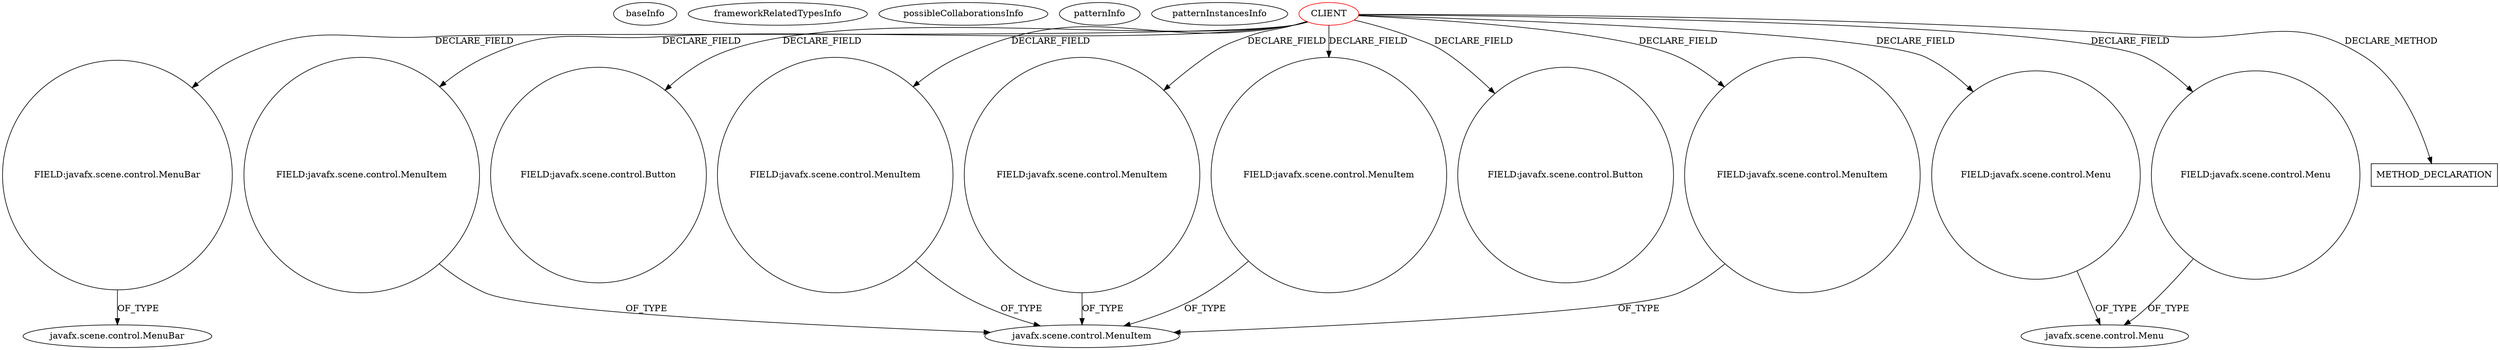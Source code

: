 digraph {
baseInfo[graphId=2462,category="pattern",isAnonymous=false,possibleRelation=false]
frameworkRelatedTypesInfo[]
possibleCollaborationsInfo[]
patternInfo[frequency=2.0,patternRootClient=0]
patternInstancesInfo[0="zvakanaka-bitbit~/zvakanaka-bitbit/bitbit-master/src/bitbit/BitBit.java~BitBit~4923",1="bjornbil-reservatie~/bjornbil-reservatie/reservatie-master/ReservatieKommaFinal/src/be/khleuven/bjornbillen/controller/MainController.java~MainController~2178"]
28[label="FIELD:javafx.scene.control.MenuBar",vertexType="FIELD_DECLARATION",isFrameworkType=false,shape=circle]
0[label="CLIENT",vertexType="ROOT_CLIENT_CLASS_DECLARATION",isFrameworkType=false,color=red]
30[label="FIELD:javafx.scene.control.MenuItem",vertexType="FIELD_DECLARATION",isFrameworkType=false,shape=circle]
44[label="FIELD:javafx.scene.control.Button",vertexType="FIELD_DECLARATION",isFrameworkType=false,shape=circle]
2[label="FIELD:javafx.scene.control.MenuItem",vertexType="FIELD_DECLARATION",isFrameworkType=false,shape=circle]
64[label="FIELD:javafx.scene.control.MenuItem",vertexType="FIELD_DECLARATION",isFrameworkType=false,shape=circle]
48[label="FIELD:javafx.scene.control.MenuItem",vertexType="FIELD_DECLARATION",isFrameworkType=false,shape=circle]
18[label="FIELD:javafx.scene.control.Button",vertexType="FIELD_DECLARATION",isFrameworkType=false,shape=circle]
32[label="FIELD:javafx.scene.control.MenuItem",vertexType="FIELD_DECLARATION",isFrameworkType=false,shape=circle]
16[label="FIELD:javafx.scene.control.Menu",vertexType="FIELD_DECLARATION",isFrameworkType=false,shape=circle]
12[label="FIELD:javafx.scene.control.Menu",vertexType="FIELD_DECLARATION",isFrameworkType=false,shape=circle]
29[label="javafx.scene.control.MenuBar",vertexType="FRAMEWORK_CLASS_TYPE",isFrameworkType=false]
3[label="javafx.scene.control.MenuItem",vertexType="FRAMEWORK_CLASS_TYPE",isFrameworkType=false]
13[label="javafx.scene.control.Menu",vertexType="FRAMEWORK_CLASS_TYPE",isFrameworkType=false]
261[label="METHOD_DECLARATION",vertexType="CLIENT_METHOD_DECLARATION",isFrameworkType=false,shape=box]
0->12[label="DECLARE_FIELD"]
64->3[label="OF_TYPE"]
0->32[label="DECLARE_FIELD"]
0->28[label="DECLARE_FIELD"]
0->44[label="DECLARE_FIELD"]
0->64[label="DECLARE_FIELD"]
0->18[label="DECLARE_FIELD"]
0->48[label="DECLARE_FIELD"]
0->16[label="DECLARE_FIELD"]
0->261[label="DECLARE_METHOD"]
30->3[label="OF_TYPE"]
0->30[label="DECLARE_FIELD"]
32->3[label="OF_TYPE"]
2->3[label="OF_TYPE"]
0->2[label="DECLARE_FIELD"]
48->3[label="OF_TYPE"]
12->13[label="OF_TYPE"]
28->29[label="OF_TYPE"]
16->13[label="OF_TYPE"]
}
